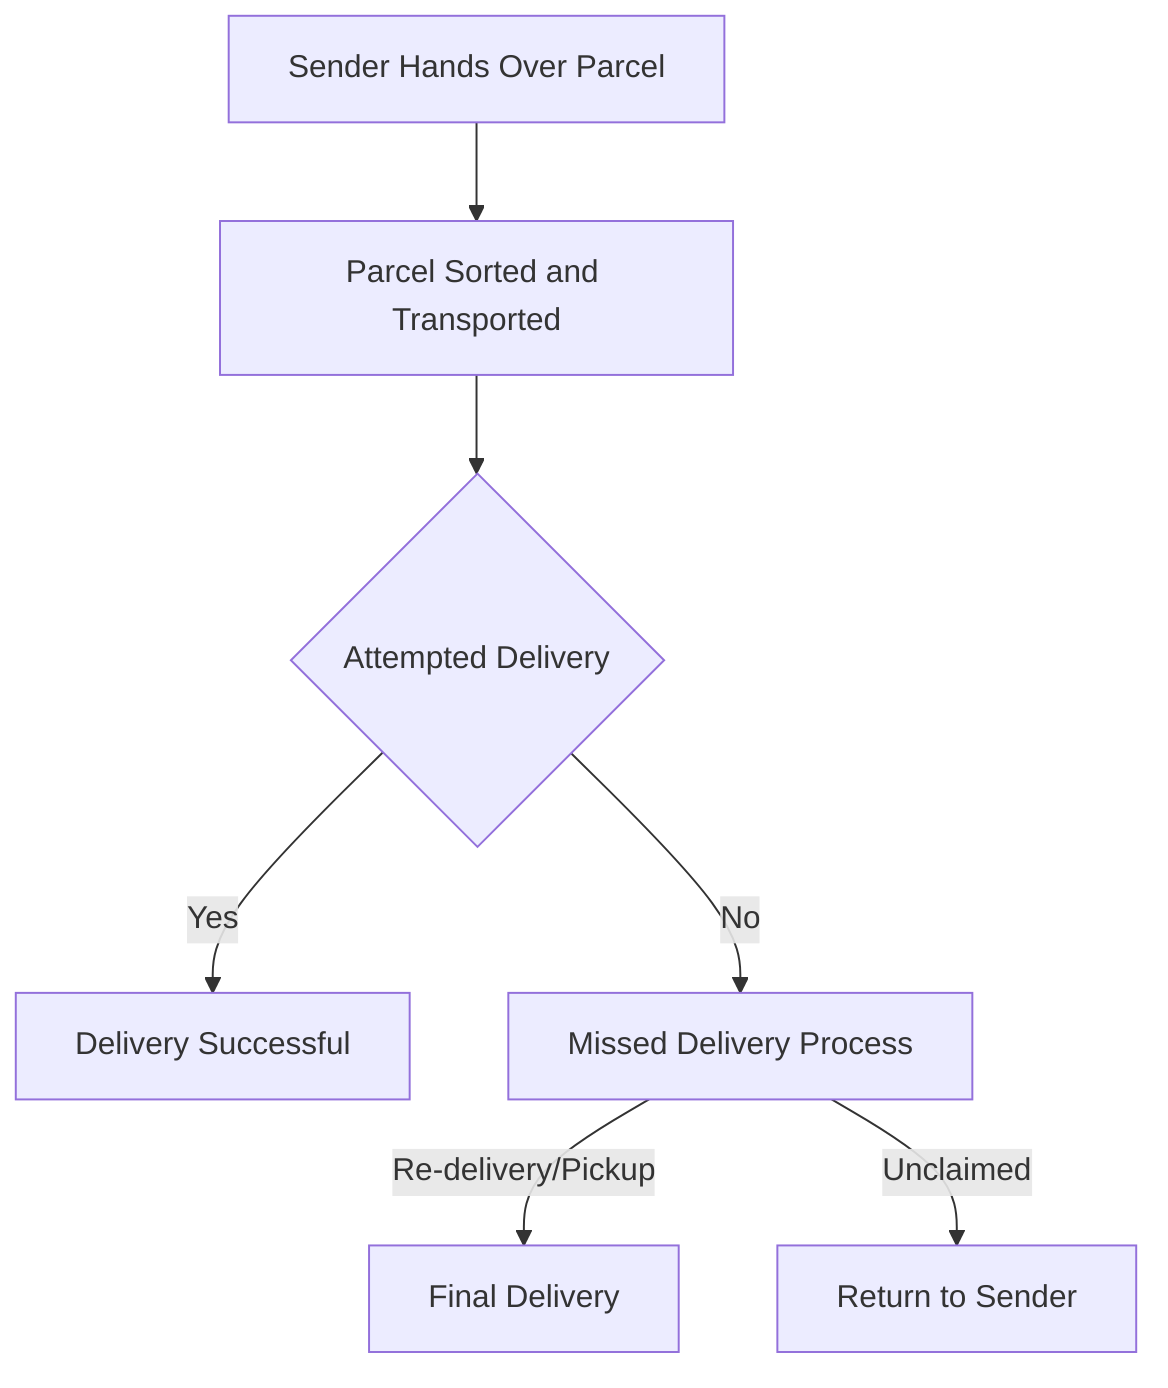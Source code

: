 graph TD
    A[Sender Hands Over Parcel] --> B[Parcel Sorted and Transported]
    B --> C{Attempted Delivery}
    C -- Yes --> D[Delivery Successful]
    C -- No --> E[Missed Delivery Process]
    E -- Re-delivery/Pickup --> F[Final Delivery]
    E -- Unclaimed --> G[Return to Sender]